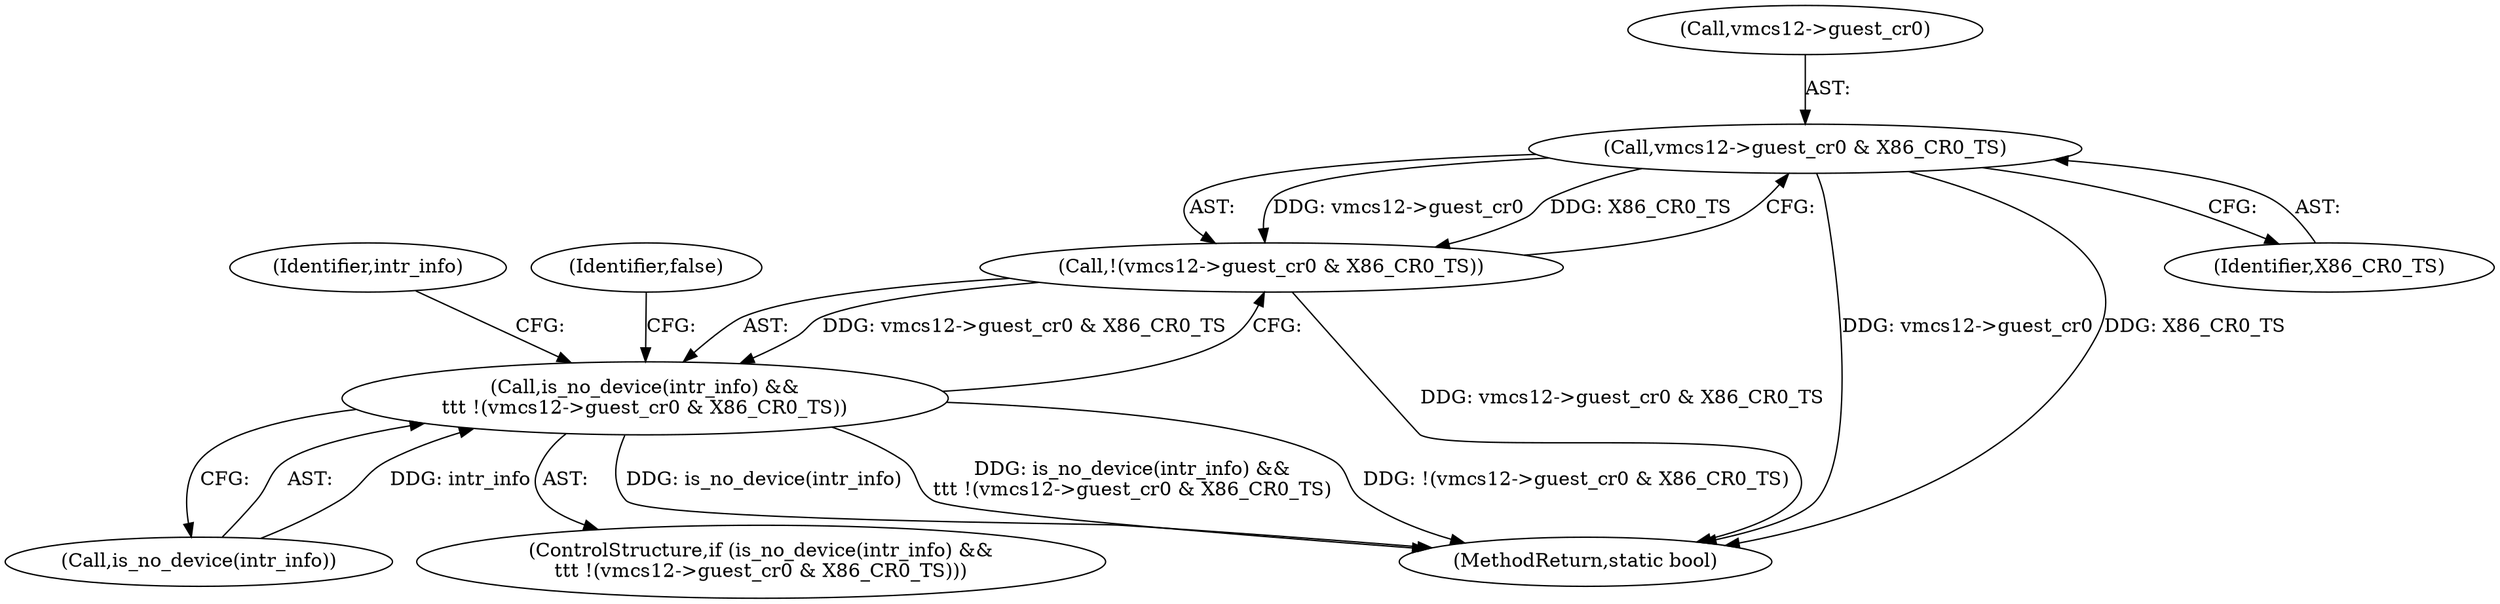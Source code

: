 digraph "0_linux_ef85b67385436ddc1998f45f1d6a210f935b3388_1@pointer" {
"1000184" [label="(Call,vmcs12->guest_cr0 & X86_CR0_TS)"];
"1000183" [label="(Call,!(vmcs12->guest_cr0 & X86_CR0_TS))"];
"1000180" [label="(Call,is_no_device(intr_info) &&\n\t\t\t !(vmcs12->guest_cr0 & X86_CR0_TS))"];
"1000393" [label="(MethodReturn,static bool)"];
"1000195" [label="(Identifier,intr_info)"];
"1000180" [label="(Call,is_no_device(intr_info) &&\n\t\t\t !(vmcs12->guest_cr0 & X86_CR0_TS))"];
"1000184" [label="(Call,vmcs12->guest_cr0 & X86_CR0_TS)"];
"1000188" [label="(Identifier,X86_CR0_TS)"];
"1000183" [label="(Call,!(vmcs12->guest_cr0 & X86_CR0_TS))"];
"1000181" [label="(Call,is_no_device(intr_info))"];
"1000179" [label="(ControlStructure,if (is_no_device(intr_info) &&\n\t\t\t !(vmcs12->guest_cr0 & X86_CR0_TS)))"];
"1000190" [label="(Identifier,false)"];
"1000185" [label="(Call,vmcs12->guest_cr0)"];
"1000184" -> "1000183"  [label="AST: "];
"1000184" -> "1000188"  [label="CFG: "];
"1000185" -> "1000184"  [label="AST: "];
"1000188" -> "1000184"  [label="AST: "];
"1000183" -> "1000184"  [label="CFG: "];
"1000184" -> "1000393"  [label="DDG: vmcs12->guest_cr0"];
"1000184" -> "1000393"  [label="DDG: X86_CR0_TS"];
"1000184" -> "1000183"  [label="DDG: vmcs12->guest_cr0"];
"1000184" -> "1000183"  [label="DDG: X86_CR0_TS"];
"1000183" -> "1000180"  [label="AST: "];
"1000180" -> "1000183"  [label="CFG: "];
"1000183" -> "1000393"  [label="DDG: vmcs12->guest_cr0 & X86_CR0_TS"];
"1000183" -> "1000180"  [label="DDG: vmcs12->guest_cr0 & X86_CR0_TS"];
"1000180" -> "1000179"  [label="AST: "];
"1000180" -> "1000181"  [label="CFG: "];
"1000181" -> "1000180"  [label="AST: "];
"1000190" -> "1000180"  [label="CFG: "];
"1000195" -> "1000180"  [label="CFG: "];
"1000180" -> "1000393"  [label="DDG: is_no_device(intr_info)"];
"1000180" -> "1000393"  [label="DDG: is_no_device(intr_info) &&\n\t\t\t !(vmcs12->guest_cr0 & X86_CR0_TS)"];
"1000180" -> "1000393"  [label="DDG: !(vmcs12->guest_cr0 & X86_CR0_TS)"];
"1000181" -> "1000180"  [label="DDG: intr_info"];
}
